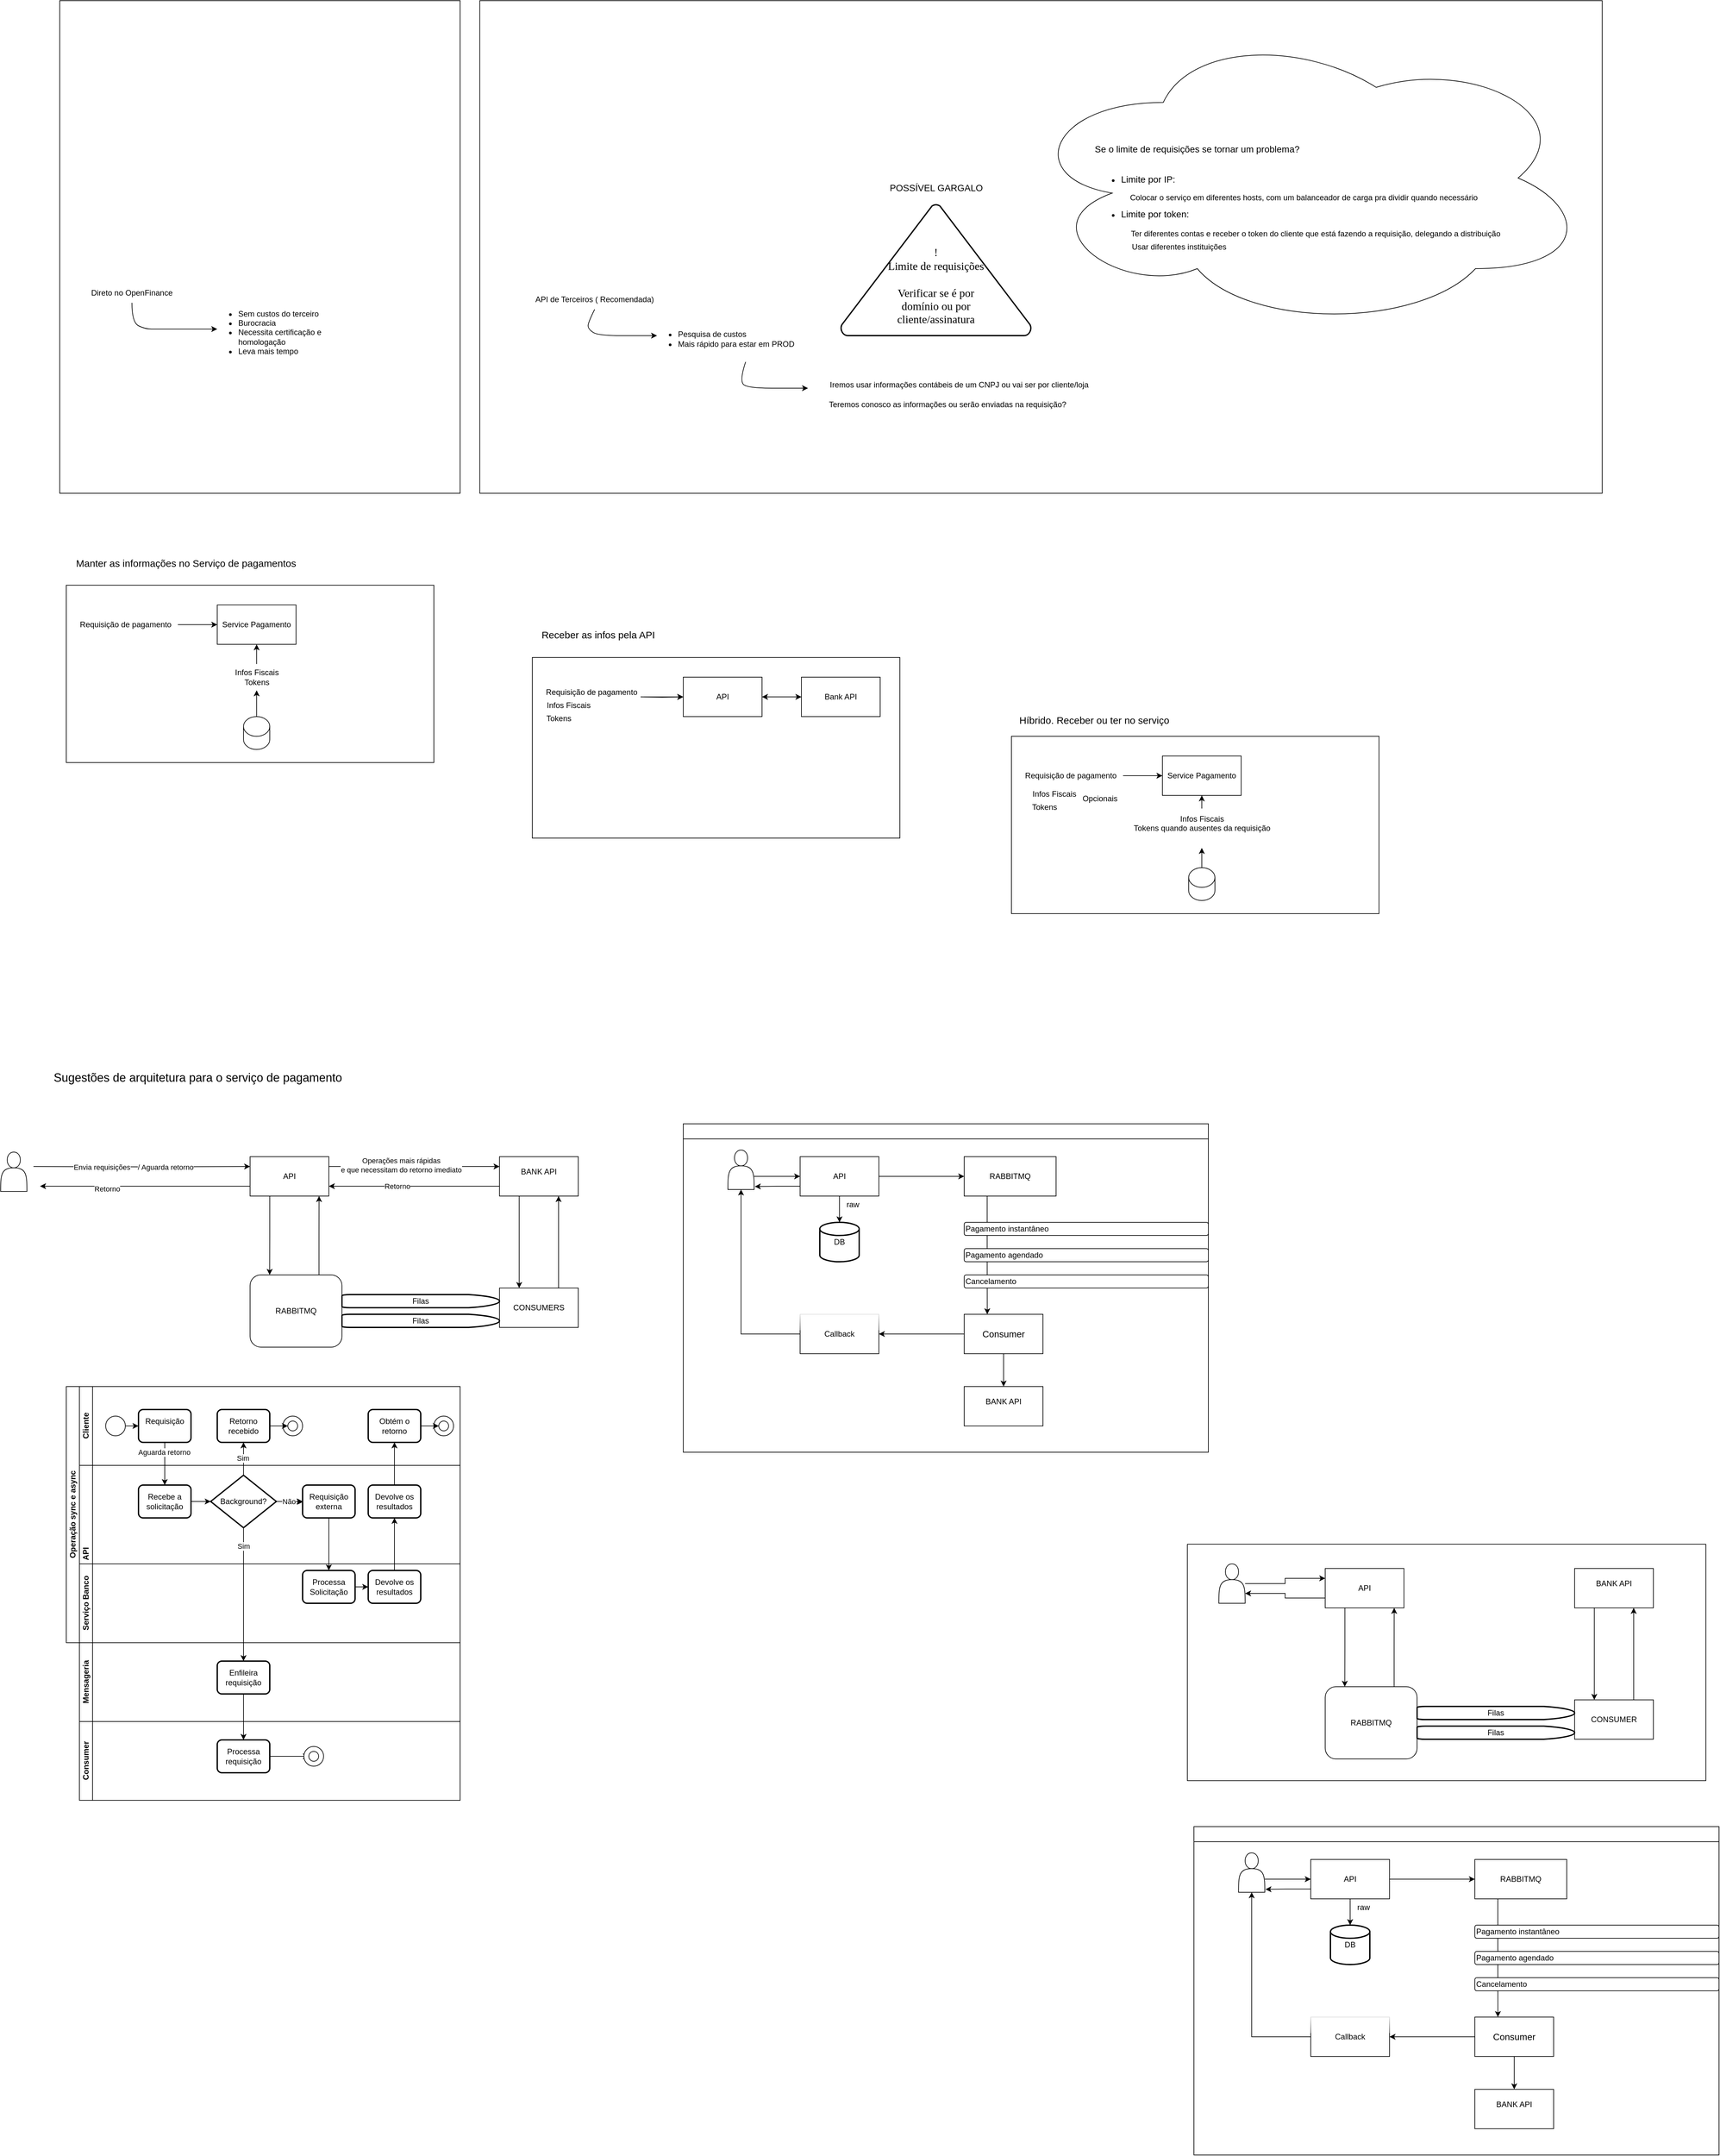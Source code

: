 <mxfile version="26.0.14">
  <diagram name="Page-1" id="8A9vxAhT35mFF_EgVfA0">
    <mxGraphModel dx="2899" dy="2214" grid="1" gridSize="10" guides="1" tooltips="1" connect="1" arrows="1" fold="1" page="1" pageScale="1" pageWidth="850" pageHeight="1100" math="0" shadow="0">
      <root>
        <mxCell id="0" />
        <mxCell id="1" parent="0" />
        <mxCell id="M50GNinpc0-9XSBfkmc_-64" value="" style="rounded=0;whiteSpace=wrap;html=1;fillColor=none;" vertex="1" parent="1">
          <mxGeometry x="-20" y="480" width="560" height="270" as="geometry" />
        </mxCell>
        <mxCell id="M50GNinpc0-9XSBfkmc_-52" value="Direto no OpenFinance" style="text;html=1;align=center;verticalAlign=middle;whiteSpace=wrap;rounded=0;" vertex="1" parent="1">
          <mxGeometry x="5" y="20" width="150" height="30" as="geometry" />
        </mxCell>
        <mxCell id="M50GNinpc0-9XSBfkmc_-54" value="&lt;ul&gt;&lt;li&gt;Sem custos do terceiro&lt;/li&gt;&lt;li&gt;Burocracia&lt;/li&gt;&lt;li&gt;Necessita certificação e homologação&lt;/li&gt;&lt;li&gt;Leva mais tempo&lt;/li&gt;&lt;/ul&gt;" style="text;html=1;align=left;verticalAlign=middle;whiteSpace=wrap;rounded=0;" vertex="1" parent="1">
          <mxGeometry x="200" y="80" width="240" height="30" as="geometry" />
        </mxCell>
        <mxCell id="M50GNinpc0-9XSBfkmc_-59" value="" style="curved=1;endArrow=classic;html=1;rounded=0;exitX=0.5;exitY=1;exitDx=0;exitDy=0;" edge="1" parent="1" source="M50GNinpc0-9XSBfkmc_-52">
          <mxGeometry width="50" height="50" relative="1" as="geometry">
            <mxPoint x="160" y="140" as="sourcePoint" />
            <mxPoint x="210" y="90" as="targetPoint" />
            <Array as="points">
              <mxPoint x="80" y="80" />
              <mxPoint x="100" y="90" />
              <mxPoint x="120" y="90" />
              <mxPoint x="190" y="90" />
            </Array>
          </mxGeometry>
        </mxCell>
        <mxCell id="M50GNinpc0-9XSBfkmc_-60" value="API de Terceiros ( Recomendada)" style="text;html=1;align=center;verticalAlign=middle;whiteSpace=wrap;rounded=0;" vertex="1" parent="1">
          <mxGeometry x="680" y="30" width="210" height="30" as="geometry" />
        </mxCell>
        <mxCell id="M50GNinpc0-9XSBfkmc_-61" value="&lt;ul&gt;&lt;li&gt;Pesquisa de custos&lt;/li&gt;&lt;li&gt;Mais rápido para estar em PROD&lt;/li&gt;&lt;/ul&gt;" style="text;html=1;align=left;verticalAlign=middle;whiteSpace=wrap;rounded=0;" vertex="1" parent="1">
          <mxGeometry x="870" y="90" width="240" height="30" as="geometry" />
        </mxCell>
        <mxCell id="M50GNinpc0-9XSBfkmc_-62" value="" style="curved=1;endArrow=classic;html=1;rounded=0;exitX=0.5;exitY=1;exitDx=0;exitDy=0;" edge="1" parent="1" source="M50GNinpc0-9XSBfkmc_-60">
          <mxGeometry width="50" height="50" relative="1" as="geometry">
            <mxPoint x="830" y="150" as="sourcePoint" />
            <mxPoint x="880" y="100" as="targetPoint" />
            <Array as="points">
              <mxPoint x="775" y="80" />
              <mxPoint x="775" y="90" />
              <mxPoint x="790" y="100" />
              <mxPoint x="860" y="100" />
            </Array>
          </mxGeometry>
        </mxCell>
        <mxCell id="M50GNinpc0-9XSBfkmc_-63" value="&lt;font face=&quot;Garamond&quot; style=&quot;color: light-dark(rgb(0, 0, 0), rgb(255, 255, 102)); font-size: 17px;&quot;&gt;!&lt;/font&gt;&lt;div&gt;&lt;font face=&quot;Garamond&quot; style=&quot;color: light-dark(rgb(0, 0, 0), rgb(255, 255, 102)); font-size: 17px;&quot;&gt;Limite de requisições&lt;/font&gt;&lt;/div&gt;&lt;div&gt;&lt;font face=&quot;Garamond&quot; style=&quot;color: light-dark(rgb(0, 0, 0), rgb(255, 255, 102)); font-size: 17px;&quot;&gt;&lt;br&gt;&lt;/font&gt;&lt;/div&gt;&lt;div&gt;&lt;font face=&quot;Garamond&quot; style=&quot;color: light-dark(rgb(0, 0, 0), rgb(255, 255, 102)); font-size: 17px;&quot;&gt;Verificar se é por domínio ou por cliente/assinatura&lt;/font&gt;&lt;/div&gt;" style="text;html=1;align=center;verticalAlign=middle;whiteSpace=wrap;rounded=0;" vertex="1" parent="1">
          <mxGeometry x="1220" y="-50" width="170" height="150" as="geometry" />
        </mxCell>
        <mxCell id="M50GNinpc0-9XSBfkmc_-66" value="&lt;div&gt;&lt;font style=&quot;font-size: 15px;&quot;&gt;Manter as informações no Serviço de pagamentos&lt;/font&gt;&lt;/div&gt;&lt;div&gt;&lt;font style=&quot;font-size: 15px;&quot;&gt;&lt;br&gt;&lt;/font&gt;&lt;/div&gt;" style="text;html=1;align=center;verticalAlign=middle;resizable=0;points=[];autosize=1;strokeColor=none;fillColor=none;" vertex="1" parent="1">
          <mxGeometry x="-18" y="430" width="360" height="50" as="geometry" />
        </mxCell>
        <mxCell id="M50GNinpc0-9XSBfkmc_-67" value="Service Pagamento" style="rounded=0;whiteSpace=wrap;html=1;" vertex="1" parent="1">
          <mxGeometry x="210" y="510" width="120" height="60" as="geometry" />
        </mxCell>
        <mxCell id="M50GNinpc0-9XSBfkmc_-78" value="" style="edgeStyle=orthogonalEdgeStyle;rounded=0;orthogonalLoop=1;jettySize=auto;html=1;" edge="1" parent="1" source="M50GNinpc0-9XSBfkmc_-68" target="M50GNinpc0-9XSBfkmc_-67">
          <mxGeometry relative="1" as="geometry" />
        </mxCell>
        <mxCell id="M50GNinpc0-9XSBfkmc_-68" value="Requisição de pagamento" style="text;html=1;align=center;verticalAlign=middle;resizable=0;points=[];autosize=1;strokeColor=none;fillColor=none;" vertex="1" parent="1">
          <mxGeometry x="-10" y="525" width="160" height="30" as="geometry" />
        </mxCell>
        <mxCell id="M50GNinpc0-9XSBfkmc_-74" value="" style="edgeStyle=orthogonalEdgeStyle;rounded=0;orthogonalLoop=1;jettySize=auto;html=1;" edge="1" parent="1" source="M50GNinpc0-9XSBfkmc_-71" target="M50GNinpc0-9XSBfkmc_-67">
          <mxGeometry relative="1" as="geometry" />
        </mxCell>
        <mxCell id="M50GNinpc0-9XSBfkmc_-71" value="Infos Fiscais&lt;div&gt;Tokens&lt;/div&gt;" style="text;html=1;align=center;verticalAlign=middle;resizable=0;points=[];autosize=1;strokeColor=none;fillColor=none;" vertex="1" parent="1">
          <mxGeometry x="225" y="600" width="90" height="40" as="geometry" />
        </mxCell>
        <mxCell id="M50GNinpc0-9XSBfkmc_-73" value="" style="edgeStyle=orthogonalEdgeStyle;rounded=0;orthogonalLoop=1;jettySize=auto;html=1;" edge="1" parent="1" source="M50GNinpc0-9XSBfkmc_-72" target="M50GNinpc0-9XSBfkmc_-71">
          <mxGeometry relative="1" as="geometry" />
        </mxCell>
        <mxCell id="M50GNinpc0-9XSBfkmc_-72" value="" style="shape=cylinder3;whiteSpace=wrap;html=1;boundedLbl=1;backgroundOutline=1;size=15;" vertex="1" parent="1">
          <mxGeometry x="250" y="680" width="40" height="50" as="geometry" />
        </mxCell>
        <mxCell id="M50GNinpc0-9XSBfkmc_-79" value="" style="rounded=0;whiteSpace=wrap;html=1;fillColor=none;" vertex="1" parent="1">
          <mxGeometry x="690" y="590" width="560" height="275" as="geometry" />
        </mxCell>
        <mxCell id="M50GNinpc0-9XSBfkmc_-80" value="&lt;div&gt;&lt;font style=&quot;font-size: 15px;&quot;&gt;Receber as infos pela API&lt;/font&gt;&lt;/div&gt;" style="text;html=1;align=center;verticalAlign=middle;resizable=0;points=[];autosize=1;strokeColor=none;fillColor=none;" vertex="1" parent="1">
          <mxGeometry x="690" y="540" width="200" height="30" as="geometry" />
        </mxCell>
        <mxCell id="M50GNinpc0-9XSBfkmc_-81" value="" style="edgeStyle=orthogonalEdgeStyle;rounded=0;orthogonalLoop=1;jettySize=auto;html=1;" edge="1" parent="1" source="M50GNinpc0-9XSBfkmc_-82" target="M50GNinpc0-9XSBfkmc_-90">
          <mxGeometry relative="1" as="geometry" />
        </mxCell>
        <mxCell id="M50GNinpc0-9XSBfkmc_-82" value="API" style="rounded=0;whiteSpace=wrap;html=1;" vertex="1" parent="1">
          <mxGeometry x="920" y="620" width="120" height="60" as="geometry" />
        </mxCell>
        <mxCell id="M50GNinpc0-9XSBfkmc_-83" value="" style="edgeStyle=orthogonalEdgeStyle;rounded=0;orthogonalLoop=1;jettySize=auto;html=1;" edge="1" parent="1" source="M50GNinpc0-9XSBfkmc_-84" target="M50GNinpc0-9XSBfkmc_-82">
          <mxGeometry relative="1" as="geometry" />
        </mxCell>
        <mxCell id="M50GNinpc0-9XSBfkmc_-84" value="Requisição de pagamento&lt;div&gt;&lt;br&gt;&lt;/div&gt;" style="text;html=1;align=center;verticalAlign=middle;resizable=0;points=[];autosize=1;strokeColor=none;fillColor=none;" vertex="1" parent="1">
          <mxGeometry x="700" y="630" width="160" height="40" as="geometry" />
        </mxCell>
        <mxCell id="M50GNinpc0-9XSBfkmc_-85" value="" style="edgeStyle=orthogonalEdgeStyle;rounded=0;orthogonalLoop=1;jettySize=auto;html=1;" edge="1" parent="1" target="M50GNinpc0-9XSBfkmc_-82">
          <mxGeometry relative="1" as="geometry">
            <mxPoint x="855" y="650" as="sourcePoint" />
          </mxGeometry>
        </mxCell>
        <mxCell id="M50GNinpc0-9XSBfkmc_-86" value="Infos Fiscais&lt;div&gt;&lt;br&gt;&lt;/div&gt;" style="text;html=1;align=center;verticalAlign=middle;resizable=0;points=[];autosize=1;strokeColor=none;fillColor=none;" vertex="1" parent="1">
          <mxGeometry x="700" y="650" width="90" height="40" as="geometry" />
        </mxCell>
        <mxCell id="M50GNinpc0-9XSBfkmc_-89" value="" style="edgeStyle=orthogonalEdgeStyle;rounded=0;orthogonalLoop=1;jettySize=auto;html=1;" edge="1" parent="1" source="M50GNinpc0-9XSBfkmc_-90" target="M50GNinpc0-9XSBfkmc_-82">
          <mxGeometry relative="1" as="geometry" />
        </mxCell>
        <mxCell id="M50GNinpc0-9XSBfkmc_-90" value="Bank API" style="rounded=0;whiteSpace=wrap;html=1;" vertex="1" parent="1">
          <mxGeometry x="1100" y="620" width="120" height="60" as="geometry" />
        </mxCell>
        <mxCell id="M50GNinpc0-9XSBfkmc_-91" value="Tokens&lt;div&gt;&lt;br&gt;&lt;/div&gt;" style="text;html=1;align=center;verticalAlign=middle;resizable=0;points=[];autosize=1;strokeColor=none;fillColor=none;" vertex="1" parent="1">
          <mxGeometry x="700" y="670" width="60" height="40" as="geometry" />
        </mxCell>
        <mxCell id="M50GNinpc0-9XSBfkmc_-112" style="edgeStyle=orthogonalEdgeStyle;rounded=0;orthogonalLoop=1;jettySize=auto;html=1;exitX=0.75;exitY=0;exitDx=0;exitDy=0;" edge="1" parent="1" source="M50GNinpc0-9XSBfkmc_-95">
          <mxGeometry relative="1" as="geometry">
            <mxPoint x="365.095" y="1410" as="targetPoint" />
          </mxGeometry>
        </mxCell>
        <mxCell id="M50GNinpc0-9XSBfkmc_-95" value="RABBITMQ" style="rounded=1;whiteSpace=wrap;html=1;" vertex="1" parent="1">
          <mxGeometry x="260" y="1530" width="140" height="110" as="geometry" />
        </mxCell>
        <mxCell id="M50GNinpc0-9XSBfkmc_-110" style="edgeStyle=orthogonalEdgeStyle;rounded=0;orthogonalLoop=1;jettySize=auto;html=1;exitX=0;exitY=0.75;exitDx=0;exitDy=0;entryX=1;entryY=0.75;entryDx=0;entryDy=0;" edge="1" parent="1" source="M50GNinpc0-9XSBfkmc_-96" target="M50GNinpc0-9XSBfkmc_-97">
          <mxGeometry relative="1" as="geometry" />
        </mxCell>
        <mxCell id="M50GNinpc0-9XSBfkmc_-222" value="Retorno" style="edgeLabel;html=1;align=center;verticalAlign=middle;resizable=0;points=[];" vertex="1" connectable="0" parent="M50GNinpc0-9XSBfkmc_-110">
          <mxGeometry x="0.199" relative="1" as="geometry">
            <mxPoint as="offset" />
          </mxGeometry>
        </mxCell>
        <mxCell id="M50GNinpc0-9XSBfkmc_-116" style="edgeStyle=orthogonalEdgeStyle;rounded=0;orthogonalLoop=1;jettySize=auto;html=1;exitX=0.25;exitY=1;exitDx=0;exitDy=0;entryX=0.25;entryY=0;entryDx=0;entryDy=0;" edge="1" parent="1" source="M50GNinpc0-9XSBfkmc_-96" target="M50GNinpc0-9XSBfkmc_-98">
          <mxGeometry relative="1" as="geometry" />
        </mxCell>
        <mxCell id="M50GNinpc0-9XSBfkmc_-96" value="BANK API&lt;div&gt;&lt;br&gt;&lt;/div&gt;" style="rounded=0;whiteSpace=wrap;html=1;" vertex="1" parent="1">
          <mxGeometry x="640" y="1350" width="120" height="60" as="geometry" />
        </mxCell>
        <mxCell id="M50GNinpc0-9XSBfkmc_-109" style="edgeStyle=orthogonalEdgeStyle;rounded=0;orthogonalLoop=1;jettySize=auto;html=1;exitX=1;exitY=0.25;exitDx=0;exitDy=0;entryX=0;entryY=0.25;entryDx=0;entryDy=0;" edge="1" parent="1" source="M50GNinpc0-9XSBfkmc_-97" target="M50GNinpc0-9XSBfkmc_-96">
          <mxGeometry relative="1" as="geometry" />
        </mxCell>
        <mxCell id="M50GNinpc0-9XSBfkmc_-221" value="Operações mais rápidas&lt;div&gt;e que necessitam do retorno imediato&lt;/div&gt;" style="edgeLabel;html=1;align=center;verticalAlign=middle;resizable=0;points=[];" vertex="1" connectable="0" parent="M50GNinpc0-9XSBfkmc_-109">
          <mxGeometry x="-0.425" y="2" relative="1" as="geometry">
            <mxPoint x="35" as="offset" />
          </mxGeometry>
        </mxCell>
        <mxCell id="M50GNinpc0-9XSBfkmc_-115" style="edgeStyle=orthogonalEdgeStyle;rounded=0;orthogonalLoop=1;jettySize=auto;html=1;exitX=0;exitY=0.75;exitDx=0;exitDy=0;" edge="1" parent="1" source="M50GNinpc0-9XSBfkmc_-97">
          <mxGeometry relative="1" as="geometry">
            <mxPoint x="-60" y="1395" as="targetPoint" />
          </mxGeometry>
        </mxCell>
        <mxCell id="M50GNinpc0-9XSBfkmc_-224" value="Retorno" style="edgeLabel;html=1;align=center;verticalAlign=middle;resizable=0;points=[];" vertex="1" connectable="0" parent="M50GNinpc0-9XSBfkmc_-115">
          <mxGeometry x="0.367" y="3" relative="1" as="geometry">
            <mxPoint as="offset" />
          </mxGeometry>
        </mxCell>
        <mxCell id="M50GNinpc0-9XSBfkmc_-97" value="API" style="rounded=0;whiteSpace=wrap;html=1;" vertex="1" parent="1">
          <mxGeometry x="260" y="1350" width="120" height="60" as="geometry" />
        </mxCell>
        <mxCell id="M50GNinpc0-9XSBfkmc_-117" style="edgeStyle=orthogonalEdgeStyle;rounded=0;orthogonalLoop=1;jettySize=auto;html=1;exitX=0.75;exitY=0;exitDx=0;exitDy=0;entryX=0.75;entryY=1;entryDx=0;entryDy=0;" edge="1" parent="1" source="M50GNinpc0-9XSBfkmc_-98" target="M50GNinpc0-9XSBfkmc_-96">
          <mxGeometry relative="1" as="geometry" />
        </mxCell>
        <mxCell id="M50GNinpc0-9XSBfkmc_-98" value="CONSUMERS" style="rounded=0;whiteSpace=wrap;html=1;" vertex="1" parent="1">
          <mxGeometry x="640" y="1550" width="120" height="60" as="geometry" />
        </mxCell>
        <mxCell id="M50GNinpc0-9XSBfkmc_-102" value="&lt;div&gt;&lt;br&gt;&lt;/div&gt;&lt;div&gt;&lt;br&gt;&lt;/div&gt;" style="text;html=1;align=center;verticalAlign=middle;resizable=0;points=[];autosize=1;strokeColor=none;fillColor=none;" vertex="1" parent="1">
          <mxGeometry x="90" y="1363" width="20" height="40" as="geometry" />
        </mxCell>
        <mxCell id="M50GNinpc0-9XSBfkmc_-114" style="edgeStyle=orthogonalEdgeStyle;rounded=0;orthogonalLoop=1;jettySize=auto;html=1;entryX=0;entryY=0.25;entryDx=0;entryDy=0;" edge="1" parent="1" target="M50GNinpc0-9XSBfkmc_-97">
          <mxGeometry relative="1" as="geometry">
            <mxPoint x="-70" y="1365" as="sourcePoint" />
          </mxGeometry>
        </mxCell>
        <mxCell id="M50GNinpc0-9XSBfkmc_-220" value="Envia requisições" style="edgeLabel;html=1;align=center;verticalAlign=middle;resizable=0;points=[];" vertex="1" connectable="0" parent="M50GNinpc0-9XSBfkmc_-114">
          <mxGeometry x="-0.373" relative="1" as="geometry">
            <mxPoint as="offset" />
          </mxGeometry>
        </mxCell>
        <mxCell id="M50GNinpc0-9XSBfkmc_-223" value="/ Aguarda retorno" style="edgeLabel;html=1;align=left;verticalAlign=middle;resizable=0;points=[];" vertex="1" connectable="0" parent="M50GNinpc0-9XSBfkmc_-114">
          <mxGeometry x="-0.048" relative="1" as="geometry">
            <mxPoint as="offset" />
          </mxGeometry>
        </mxCell>
        <mxCell id="M50GNinpc0-9XSBfkmc_-106" value="Filas" style="strokeWidth=2;html=1;shape=mxgraph.flowchart.delay;whiteSpace=wrap;" vertex="1" parent="1">
          <mxGeometry x="400" y="1560" width="240" height="20" as="geometry" />
        </mxCell>
        <mxCell id="M50GNinpc0-9XSBfkmc_-107" value="Filas" style="strokeWidth=2;html=1;shape=mxgraph.flowchart.delay;whiteSpace=wrap;" vertex="1" parent="1">
          <mxGeometry x="400" y="1590" width="240" height="20" as="geometry" />
        </mxCell>
        <mxCell id="M50GNinpc0-9XSBfkmc_-111" style="edgeStyle=orthogonalEdgeStyle;rounded=0;orthogonalLoop=1;jettySize=auto;html=1;exitX=0.25;exitY=1;exitDx=0;exitDy=0;entryX=0.213;entryY=0;entryDx=0;entryDy=0;entryPerimeter=0;" edge="1" parent="1" source="M50GNinpc0-9XSBfkmc_-97" target="M50GNinpc0-9XSBfkmc_-95">
          <mxGeometry relative="1" as="geometry" />
        </mxCell>
        <mxCell id="M50GNinpc0-9XSBfkmc_-136" value="" style="swimlane;startSize=0;" vertex="1" parent="1">
          <mxGeometry x="1688" y="1940" width="790" height="360" as="geometry">
            <mxRectangle x="10" y="1100" width="50" height="40" as="alternateBounds" />
          </mxGeometry>
        </mxCell>
        <mxCell id="M50GNinpc0-9XSBfkmc_-120" style="edgeStyle=orthogonalEdgeStyle;rounded=0;orthogonalLoop=1;jettySize=auto;html=1;exitX=0.75;exitY=0;exitDx=0;exitDy=0;" edge="1" parent="M50GNinpc0-9XSBfkmc_-136" source="M50GNinpc0-9XSBfkmc_-121">
          <mxGeometry relative="1" as="geometry">
            <mxPoint x="315.095" y="97" as="targetPoint" />
          </mxGeometry>
        </mxCell>
        <mxCell id="M50GNinpc0-9XSBfkmc_-121" value="RABBITMQ" style="rounded=1;whiteSpace=wrap;html=1;" vertex="1" parent="M50GNinpc0-9XSBfkmc_-136">
          <mxGeometry x="210" y="217" width="140" height="110" as="geometry" />
        </mxCell>
        <mxCell id="M50GNinpc0-9XSBfkmc_-123" style="edgeStyle=orthogonalEdgeStyle;rounded=0;orthogonalLoop=1;jettySize=auto;html=1;exitX=0.25;exitY=1;exitDx=0;exitDy=0;entryX=0.25;entryY=0;entryDx=0;entryDy=0;" edge="1" parent="M50GNinpc0-9XSBfkmc_-136" source="M50GNinpc0-9XSBfkmc_-124" target="M50GNinpc0-9XSBfkmc_-129">
          <mxGeometry relative="1" as="geometry" />
        </mxCell>
        <mxCell id="M50GNinpc0-9XSBfkmc_-124" value="BANK API&lt;div&gt;&lt;br&gt;&lt;/div&gt;" style="rounded=0;whiteSpace=wrap;html=1;" vertex="1" parent="M50GNinpc0-9XSBfkmc_-136">
          <mxGeometry x="590" y="37" width="120" height="60" as="geometry" />
        </mxCell>
        <mxCell id="M50GNinpc0-9XSBfkmc_-126" style="edgeStyle=orthogonalEdgeStyle;rounded=0;orthogonalLoop=1;jettySize=auto;html=1;exitX=0;exitY=0.75;exitDx=0;exitDy=0;entryX=1;entryY=0.75;entryDx=0;entryDy=0;" edge="1" parent="M50GNinpc0-9XSBfkmc_-136" source="M50GNinpc0-9XSBfkmc_-127" target="M50GNinpc0-9XSBfkmc_-139">
          <mxGeometry relative="1" as="geometry">
            <mxPoint x="122.426" y="95.284" as="targetPoint" />
          </mxGeometry>
        </mxCell>
        <mxCell id="M50GNinpc0-9XSBfkmc_-127" value="API" style="rounded=0;whiteSpace=wrap;html=1;" vertex="1" parent="M50GNinpc0-9XSBfkmc_-136">
          <mxGeometry x="210" y="37" width="120" height="60" as="geometry" />
        </mxCell>
        <mxCell id="M50GNinpc0-9XSBfkmc_-128" style="edgeStyle=orthogonalEdgeStyle;rounded=0;orthogonalLoop=1;jettySize=auto;html=1;exitX=0.75;exitY=0;exitDx=0;exitDy=0;entryX=0.75;entryY=1;entryDx=0;entryDy=0;" edge="1" parent="M50GNinpc0-9XSBfkmc_-136" source="M50GNinpc0-9XSBfkmc_-129" target="M50GNinpc0-9XSBfkmc_-124">
          <mxGeometry relative="1" as="geometry" />
        </mxCell>
        <mxCell id="M50GNinpc0-9XSBfkmc_-129" value="CONSUMER" style="rounded=0;whiteSpace=wrap;html=1;" vertex="1" parent="M50GNinpc0-9XSBfkmc_-136">
          <mxGeometry x="590" y="237" width="120" height="60" as="geometry" />
        </mxCell>
        <mxCell id="M50GNinpc0-9XSBfkmc_-130" value="&lt;div&gt;&lt;br&gt;&lt;/div&gt;&lt;div&gt;&lt;br&gt;&lt;/div&gt;" style="text;html=1;align=center;verticalAlign=middle;resizable=0;points=[];autosize=1;strokeColor=none;fillColor=none;" vertex="1" parent="M50GNinpc0-9XSBfkmc_-136">
          <mxGeometry x="40" y="50" width="20" height="40" as="geometry" />
        </mxCell>
        <mxCell id="M50GNinpc0-9XSBfkmc_-131" style="edgeStyle=orthogonalEdgeStyle;rounded=0;orthogonalLoop=1;jettySize=auto;html=1;entryX=0;entryY=0.25;entryDx=0;entryDy=0;" edge="1" parent="M50GNinpc0-9XSBfkmc_-136" source="M50GNinpc0-9XSBfkmc_-139" target="M50GNinpc0-9XSBfkmc_-127">
          <mxGeometry relative="1" as="geometry">
            <mxPoint x="122.426" y="38.716" as="sourcePoint" />
          </mxGeometry>
        </mxCell>
        <mxCell id="M50GNinpc0-9XSBfkmc_-132" value="Filas" style="strokeWidth=2;html=1;shape=mxgraph.flowchart.delay;whiteSpace=wrap;" vertex="1" parent="M50GNinpc0-9XSBfkmc_-136">
          <mxGeometry x="350" y="247" width="240" height="20" as="geometry" />
        </mxCell>
        <mxCell id="M50GNinpc0-9XSBfkmc_-134" value="Filas" style="strokeWidth=2;html=1;shape=mxgraph.flowchart.delay;whiteSpace=wrap;" vertex="1" parent="M50GNinpc0-9XSBfkmc_-136">
          <mxGeometry x="350" y="277" width="240" height="20" as="geometry" />
        </mxCell>
        <mxCell id="M50GNinpc0-9XSBfkmc_-135" style="edgeStyle=orthogonalEdgeStyle;rounded=0;orthogonalLoop=1;jettySize=auto;html=1;exitX=0.25;exitY=1;exitDx=0;exitDy=0;entryX=0.213;entryY=0;entryDx=0;entryDy=0;entryPerimeter=0;" edge="1" parent="M50GNinpc0-9XSBfkmc_-136" source="M50GNinpc0-9XSBfkmc_-127" target="M50GNinpc0-9XSBfkmc_-121">
          <mxGeometry relative="1" as="geometry" />
        </mxCell>
        <mxCell id="M50GNinpc0-9XSBfkmc_-139" value="" style="shape=actor;whiteSpace=wrap;html=1;" vertex="1" parent="M50GNinpc0-9XSBfkmc_-136">
          <mxGeometry x="48" y="30" width="40" height="60" as="geometry" />
        </mxCell>
        <mxCell id="M50GNinpc0-9XSBfkmc_-137" value="" style="swimlane;strokeColor=default;" vertex="1" parent="1">
          <mxGeometry x="920" y="1300" width="800" height="500" as="geometry">
            <mxRectangle x="12" y="1890" width="50" height="40" as="alternateBounds" />
          </mxGeometry>
        </mxCell>
        <mxCell id="M50GNinpc0-9XSBfkmc_-170" style="edgeStyle=orthogonalEdgeStyle;rounded=0;orthogonalLoop=1;jettySize=auto;html=1;exitX=0.25;exitY=1;exitDx=0;exitDy=0;entryX=0.293;entryY=0;entryDx=0;entryDy=0;entryPerimeter=0;strokeColor=default;" edge="1" parent="M50GNinpc0-9XSBfkmc_-137" source="M50GNinpc0-9XSBfkmc_-144" target="M50GNinpc0-9XSBfkmc_-157">
          <mxGeometry relative="1" as="geometry" />
        </mxCell>
        <mxCell id="M50GNinpc0-9XSBfkmc_-162" value="" style="edgeStyle=orthogonalEdgeStyle;rounded=0;orthogonalLoop=1;jettySize=auto;html=1;strokeColor=default;" edge="1" parent="M50GNinpc0-9XSBfkmc_-137" source="M50GNinpc0-9XSBfkmc_-143" target="M50GNinpc0-9XSBfkmc_-145">
          <mxGeometry relative="1" as="geometry">
            <Array as="points">
              <mxPoint x="128" y="80" />
              <mxPoint x="128" y="80" />
            </Array>
          </mxGeometry>
        </mxCell>
        <mxCell id="M50GNinpc0-9XSBfkmc_-143" value="" style="shape=actor;whiteSpace=wrap;html=1;" vertex="1" parent="M50GNinpc0-9XSBfkmc_-137">
          <mxGeometry x="68" y="40" width="40" height="60" as="geometry" />
        </mxCell>
        <mxCell id="M50GNinpc0-9XSBfkmc_-144" value="RABBITMQ" style="rounded=0;whiteSpace=wrap;html=1;strokeColor=light-dark(#000000,#33FFFF);align=center;verticalAlign=middle;fontFamily=Helvetica;fontSize=12;fontColor=default;fillColor=default;" vertex="1" parent="M50GNinpc0-9XSBfkmc_-137">
          <mxGeometry x="428" y="50" width="140" height="60" as="geometry" />
        </mxCell>
        <mxCell id="M50GNinpc0-9XSBfkmc_-146" style="edgeStyle=orthogonalEdgeStyle;rounded=0;orthogonalLoop=1;jettySize=auto;html=1;exitX=1;exitY=0.5;exitDx=0;exitDy=0;entryX=0;entryY=0.5;entryDx=0;entryDy=0;strokeColor=default;" edge="1" parent="M50GNinpc0-9XSBfkmc_-137" source="M50GNinpc0-9XSBfkmc_-145" target="M50GNinpc0-9XSBfkmc_-144">
          <mxGeometry relative="1" as="geometry" />
        </mxCell>
        <mxCell id="M50GNinpc0-9XSBfkmc_-145" value="API" style="rounded=0;whiteSpace=wrap;html=1;strokeColor=light-dark(#000000,#33FFFF);" vertex="1" parent="M50GNinpc0-9XSBfkmc_-137">
          <mxGeometry x="178" y="50" width="120" height="60" as="geometry" />
        </mxCell>
        <mxCell id="M50GNinpc0-9XSBfkmc_-149" value="&lt;font style=&quot;color: light-dark(rgb(0, 0, 0), rgb(255, 255, 102));&quot;&gt;Pagamento instantâneo&lt;/font&gt;" style="rounded=1;whiteSpace=wrap;html=1;align=left;" vertex="1" parent="M50GNinpc0-9XSBfkmc_-137">
          <mxGeometry x="428" y="150" width="372" height="20" as="geometry" />
        </mxCell>
        <mxCell id="M50GNinpc0-9XSBfkmc_-150" value="&lt;font style=&quot;color: light-dark(rgb(0, 0, 0), rgb(255, 255, 153));&quot;&gt;Pagamento agendado&lt;/font&gt;" style="rounded=1;whiteSpace=wrap;html=1;align=left;strokeColor=default;verticalAlign=middle;fontFamily=Helvetica;fontSize=12;fontColor=default;fillColor=default;" vertex="1" parent="M50GNinpc0-9XSBfkmc_-137">
          <mxGeometry x="428" y="190" width="372" height="20" as="geometry" />
        </mxCell>
        <mxCell id="M50GNinpc0-9XSBfkmc_-151" value="&lt;font style=&quot;color: light-dark(rgb(0, 0, 0), rgb(255, 255, 153));&quot;&gt;Cancelamento&lt;/font&gt;" style="rounded=1;whiteSpace=wrap;html=1;align=left;strokeColor=default;verticalAlign=middle;fontFamily=Helvetica;fontSize=12;fontColor=default;fillColor=default;" vertex="1" parent="M50GNinpc0-9XSBfkmc_-137">
          <mxGeometry x="428" y="230" width="372" height="20" as="geometry" />
        </mxCell>
        <mxCell id="M50GNinpc0-9XSBfkmc_-152" value="DB" style="strokeWidth=2;html=1;shape=mxgraph.flowchart.database;whiteSpace=wrap;" vertex="1" parent="M50GNinpc0-9XSBfkmc_-137">
          <mxGeometry x="208" y="150" width="60" height="60" as="geometry" />
        </mxCell>
        <mxCell id="M50GNinpc0-9XSBfkmc_-153" style="edgeStyle=orthogonalEdgeStyle;rounded=0;orthogonalLoop=1;jettySize=auto;html=1;exitX=0.5;exitY=1;exitDx=0;exitDy=0;entryX=0.5;entryY=0;entryDx=0;entryDy=0;entryPerimeter=0;strokeColor=default;" edge="1" parent="M50GNinpc0-9XSBfkmc_-137" source="M50GNinpc0-9XSBfkmc_-145" target="M50GNinpc0-9XSBfkmc_-152">
          <mxGeometry relative="1" as="geometry" />
        </mxCell>
        <mxCell id="M50GNinpc0-9XSBfkmc_-154" value="raw&lt;div&gt;&lt;br&gt;&lt;/div&gt;" style="text;html=1;align=center;verticalAlign=middle;resizable=0;points=[];autosize=1;strokeColor=none;fillColor=none;" vertex="1" parent="M50GNinpc0-9XSBfkmc_-137">
          <mxGeometry x="238" y="110" width="40" height="40" as="geometry" />
        </mxCell>
        <mxCell id="M50GNinpc0-9XSBfkmc_-167" value="" style="edgeStyle=orthogonalEdgeStyle;rounded=0;orthogonalLoop=1;jettySize=auto;html=1;strokeColor=default;" edge="1" parent="M50GNinpc0-9XSBfkmc_-137" source="M50GNinpc0-9XSBfkmc_-157" target="M50GNinpc0-9XSBfkmc_-164">
          <mxGeometry relative="1" as="geometry" />
        </mxCell>
        <mxCell id="M50GNinpc0-9XSBfkmc_-168" style="edgeStyle=orthogonalEdgeStyle;rounded=0;orthogonalLoop=1;jettySize=auto;html=1;exitX=0;exitY=0.5;exitDx=0;exitDy=0;entryX=1;entryY=0.5;entryDx=0;entryDy=0;strokeColor=default;" edge="1" parent="M50GNinpc0-9XSBfkmc_-137" source="M50GNinpc0-9XSBfkmc_-157" target="M50GNinpc0-9XSBfkmc_-158">
          <mxGeometry relative="1" as="geometry" />
        </mxCell>
        <mxCell id="M50GNinpc0-9XSBfkmc_-157" value="&lt;font style=&quot;font-size: 14px;&quot;&gt;Consumer&lt;/font&gt;" style="rounded=0;whiteSpace=wrap;html=1;strokeColor=light-dark(#000000,#33FFFF);align=center;verticalAlign=middle;fontFamily=Helvetica;fontSize=12;fontColor=default;fillColor=default;" vertex="1" parent="M50GNinpc0-9XSBfkmc_-137">
          <mxGeometry x="428" y="290" width="120" height="60" as="geometry" />
        </mxCell>
        <mxCell id="M50GNinpc0-9XSBfkmc_-163" style="edgeStyle=orthogonalEdgeStyle;rounded=0;orthogonalLoop=1;jettySize=auto;html=1;exitX=0;exitY=0.5;exitDx=0;exitDy=0;entryX=0.5;entryY=1;entryDx=0;entryDy=0;strokeColor=default;" edge="1" parent="M50GNinpc0-9XSBfkmc_-137" source="M50GNinpc0-9XSBfkmc_-158" target="M50GNinpc0-9XSBfkmc_-143">
          <mxGeometry relative="1" as="geometry" />
        </mxCell>
        <mxCell id="M50GNinpc0-9XSBfkmc_-158" value="Callback" style="whiteSpace=wrap;html=1;rounded=0;strokeColor=light-dark(#000000,#33FFFF);align=center;verticalAlign=middle;fontFamily=Helvetica;fontSize=12;fontColor=default;fillColor=default;glass=1;" vertex="1" parent="M50GNinpc0-9XSBfkmc_-137">
          <mxGeometry x="178" y="290" width="120" height="60" as="geometry" />
        </mxCell>
        <mxCell id="M50GNinpc0-9XSBfkmc_-164" value="BANK API&lt;div&gt;&lt;br&gt;&lt;/div&gt;" style="rounded=0;whiteSpace=wrap;html=1;" vertex="1" parent="M50GNinpc0-9XSBfkmc_-137">
          <mxGeometry x="428" y="400" width="120" height="60" as="geometry" />
        </mxCell>
        <mxCell id="M50GNinpc0-9XSBfkmc_-169" style="edgeStyle=orthogonalEdgeStyle;rounded=0;orthogonalLoop=1;jettySize=auto;html=1;exitX=0;exitY=0.75;exitDx=0;exitDy=0;entryX=1.025;entryY=0.924;entryDx=0;entryDy=0;entryPerimeter=0;strokeColor=default;" edge="1" parent="M50GNinpc0-9XSBfkmc_-137" source="M50GNinpc0-9XSBfkmc_-145" target="M50GNinpc0-9XSBfkmc_-143">
          <mxGeometry relative="1" as="geometry" />
        </mxCell>
        <mxCell id="M50GNinpc0-9XSBfkmc_-171" value="Colocar o serviço em diferentes hosts, com um balanceador de carga pra dividir quando necessário" style="text;html=1;align=center;verticalAlign=middle;resizable=0;points=[];autosize=1;strokeColor=none;fillColor=none;" vertex="1" parent="1">
          <mxGeometry x="1590" y="-125" width="550" height="30" as="geometry" />
        </mxCell>
        <mxCell id="M50GNinpc0-9XSBfkmc_-172" value="" style="swimlane;" vertex="1" parent="1">
          <mxGeometry x="1698" y="2370" width="800" height="500" as="geometry">
            <mxRectangle x="12" y="1890" width="50" height="40" as="alternateBounds" />
          </mxGeometry>
        </mxCell>
        <mxCell id="M50GNinpc0-9XSBfkmc_-173" style="edgeStyle=orthogonalEdgeStyle;rounded=0;orthogonalLoop=1;jettySize=auto;html=1;exitX=0.25;exitY=1;exitDx=0;exitDy=0;entryX=0.293;entryY=0;entryDx=0;entryDy=0;entryPerimeter=0;" edge="1" parent="M50GNinpc0-9XSBfkmc_-172" source="M50GNinpc0-9XSBfkmc_-176" target="M50GNinpc0-9XSBfkmc_-187">
          <mxGeometry relative="1" as="geometry" />
        </mxCell>
        <mxCell id="M50GNinpc0-9XSBfkmc_-174" value="" style="edgeStyle=orthogonalEdgeStyle;rounded=0;orthogonalLoop=1;jettySize=auto;html=1;" edge="1" parent="M50GNinpc0-9XSBfkmc_-172" source="M50GNinpc0-9XSBfkmc_-175" target="M50GNinpc0-9XSBfkmc_-178">
          <mxGeometry relative="1" as="geometry">
            <Array as="points">
              <mxPoint x="128" y="80" />
              <mxPoint x="128" y="80" />
            </Array>
          </mxGeometry>
        </mxCell>
        <mxCell id="M50GNinpc0-9XSBfkmc_-175" value="" style="shape=actor;whiteSpace=wrap;html=1;" vertex="1" parent="M50GNinpc0-9XSBfkmc_-172">
          <mxGeometry x="68" y="40" width="40" height="60" as="geometry" />
        </mxCell>
        <mxCell id="M50GNinpc0-9XSBfkmc_-176" value="RABBITMQ" style="rounded=0;whiteSpace=wrap;html=1;strokeColor=light-dark(#000000,#33FFFF);align=center;verticalAlign=middle;fontFamily=Helvetica;fontSize=12;fontColor=default;fillColor=default;" vertex="1" parent="M50GNinpc0-9XSBfkmc_-172">
          <mxGeometry x="428" y="50" width="140" height="60" as="geometry" />
        </mxCell>
        <mxCell id="M50GNinpc0-9XSBfkmc_-177" style="edgeStyle=orthogonalEdgeStyle;rounded=0;orthogonalLoop=1;jettySize=auto;html=1;exitX=1;exitY=0.5;exitDx=0;exitDy=0;entryX=0;entryY=0.5;entryDx=0;entryDy=0;" edge="1" parent="M50GNinpc0-9XSBfkmc_-172" source="M50GNinpc0-9XSBfkmc_-178" target="M50GNinpc0-9XSBfkmc_-176">
          <mxGeometry relative="1" as="geometry" />
        </mxCell>
        <mxCell id="M50GNinpc0-9XSBfkmc_-178" value="API" style="rounded=0;whiteSpace=wrap;html=1;strokeColor=light-dark(#000000,#33FFFF);" vertex="1" parent="M50GNinpc0-9XSBfkmc_-172">
          <mxGeometry x="178" y="50" width="120" height="60" as="geometry" />
        </mxCell>
        <mxCell id="M50GNinpc0-9XSBfkmc_-179" value="&lt;font style=&quot;color: light-dark(rgb(0, 0, 0), rgb(255, 255, 102));&quot;&gt;Pagamento instantâneo&lt;/font&gt;" style="rounded=1;whiteSpace=wrap;html=1;align=left;" vertex="1" parent="M50GNinpc0-9XSBfkmc_-172">
          <mxGeometry x="428" y="150" width="372" height="20" as="geometry" />
        </mxCell>
        <mxCell id="M50GNinpc0-9XSBfkmc_-180" value="&lt;font style=&quot;color: light-dark(rgb(0, 0, 0), rgb(255, 255, 153));&quot;&gt;Pagamento agendado&lt;/font&gt;" style="rounded=1;whiteSpace=wrap;html=1;align=left;strokeColor=default;verticalAlign=middle;fontFamily=Helvetica;fontSize=12;fontColor=default;fillColor=default;" vertex="1" parent="M50GNinpc0-9XSBfkmc_-172">
          <mxGeometry x="428" y="190" width="372" height="20" as="geometry" />
        </mxCell>
        <mxCell id="M50GNinpc0-9XSBfkmc_-181" value="&lt;font style=&quot;color: light-dark(rgb(0, 0, 0), rgb(255, 255, 153));&quot;&gt;Cancelamento&lt;/font&gt;" style="rounded=1;whiteSpace=wrap;html=1;align=left;strokeColor=default;verticalAlign=middle;fontFamily=Helvetica;fontSize=12;fontColor=default;fillColor=default;" vertex="1" parent="M50GNinpc0-9XSBfkmc_-172">
          <mxGeometry x="428" y="230" width="372" height="20" as="geometry" />
        </mxCell>
        <mxCell id="M50GNinpc0-9XSBfkmc_-182" value="DB" style="strokeWidth=2;html=1;shape=mxgraph.flowchart.database;whiteSpace=wrap;" vertex="1" parent="M50GNinpc0-9XSBfkmc_-172">
          <mxGeometry x="208" y="150" width="60" height="60" as="geometry" />
        </mxCell>
        <mxCell id="M50GNinpc0-9XSBfkmc_-183" style="edgeStyle=orthogonalEdgeStyle;rounded=0;orthogonalLoop=1;jettySize=auto;html=1;exitX=0.5;exitY=1;exitDx=0;exitDy=0;entryX=0.5;entryY=0;entryDx=0;entryDy=0;entryPerimeter=0;" edge="1" parent="M50GNinpc0-9XSBfkmc_-172" source="M50GNinpc0-9XSBfkmc_-178" target="M50GNinpc0-9XSBfkmc_-182">
          <mxGeometry relative="1" as="geometry" />
        </mxCell>
        <mxCell id="M50GNinpc0-9XSBfkmc_-184" value="raw&lt;div&gt;&lt;br&gt;&lt;/div&gt;" style="text;html=1;align=center;verticalAlign=middle;resizable=0;points=[];autosize=1;strokeColor=none;fillColor=none;" vertex="1" parent="M50GNinpc0-9XSBfkmc_-172">
          <mxGeometry x="238" y="110" width="40" height="40" as="geometry" />
        </mxCell>
        <mxCell id="M50GNinpc0-9XSBfkmc_-185" value="" style="edgeStyle=orthogonalEdgeStyle;rounded=0;orthogonalLoop=1;jettySize=auto;html=1;" edge="1" parent="M50GNinpc0-9XSBfkmc_-172" source="M50GNinpc0-9XSBfkmc_-187" target="M50GNinpc0-9XSBfkmc_-190">
          <mxGeometry relative="1" as="geometry" />
        </mxCell>
        <mxCell id="M50GNinpc0-9XSBfkmc_-186" style="edgeStyle=orthogonalEdgeStyle;rounded=0;orthogonalLoop=1;jettySize=auto;html=1;exitX=0;exitY=0.5;exitDx=0;exitDy=0;entryX=1;entryY=0.5;entryDx=0;entryDy=0;" edge="1" parent="M50GNinpc0-9XSBfkmc_-172" source="M50GNinpc0-9XSBfkmc_-187" target="M50GNinpc0-9XSBfkmc_-189">
          <mxGeometry relative="1" as="geometry" />
        </mxCell>
        <mxCell id="M50GNinpc0-9XSBfkmc_-187" value="&lt;font style=&quot;font-size: 14px;&quot;&gt;Consumer&lt;/font&gt;" style="rounded=0;whiteSpace=wrap;html=1;strokeColor=light-dark(#000000,#33FFFF);align=center;verticalAlign=middle;fontFamily=Helvetica;fontSize=12;fontColor=default;fillColor=default;" vertex="1" parent="M50GNinpc0-9XSBfkmc_-172">
          <mxGeometry x="428" y="290" width="120" height="60" as="geometry" />
        </mxCell>
        <mxCell id="M50GNinpc0-9XSBfkmc_-188" style="edgeStyle=orthogonalEdgeStyle;rounded=0;orthogonalLoop=1;jettySize=auto;html=1;exitX=0;exitY=0.5;exitDx=0;exitDy=0;entryX=0.5;entryY=1;entryDx=0;entryDy=0;" edge="1" parent="M50GNinpc0-9XSBfkmc_-172" source="M50GNinpc0-9XSBfkmc_-189" target="M50GNinpc0-9XSBfkmc_-175">
          <mxGeometry relative="1" as="geometry" />
        </mxCell>
        <mxCell id="M50GNinpc0-9XSBfkmc_-189" value="Callback" style="whiteSpace=wrap;html=1;rounded=0;strokeColor=light-dark(#000000,#33FFFF);align=center;verticalAlign=middle;fontFamily=Helvetica;fontSize=12;fontColor=default;fillColor=default;glass=1;" vertex="1" parent="M50GNinpc0-9XSBfkmc_-172">
          <mxGeometry x="178" y="290" width="120" height="60" as="geometry" />
        </mxCell>
        <mxCell id="M50GNinpc0-9XSBfkmc_-190" value="BANK API&lt;div&gt;&lt;br&gt;&lt;/div&gt;" style="rounded=0;whiteSpace=wrap;html=1;" vertex="1" parent="M50GNinpc0-9XSBfkmc_-172">
          <mxGeometry x="428" y="400" width="120" height="60" as="geometry" />
        </mxCell>
        <mxCell id="M50GNinpc0-9XSBfkmc_-191" style="edgeStyle=orthogonalEdgeStyle;rounded=0;orthogonalLoop=1;jettySize=auto;html=1;exitX=0;exitY=0.75;exitDx=0;exitDy=0;entryX=1.025;entryY=0.924;entryDx=0;entryDy=0;entryPerimeter=0;" edge="1" parent="M50GNinpc0-9XSBfkmc_-172" source="M50GNinpc0-9XSBfkmc_-178" target="M50GNinpc0-9XSBfkmc_-175">
          <mxGeometry relative="1" as="geometry" />
        </mxCell>
        <mxCell id="M50GNinpc0-9XSBfkmc_-192" value="" style="curved=1;endArrow=classic;html=1;rounded=0;exitX=0.5;exitY=1;exitDx=0;exitDy=0;" edge="1" parent="1">
          <mxGeometry width="50" height="50" relative="1" as="geometry">
            <mxPoint x="1015" y="140" as="sourcePoint" />
            <mxPoint x="1110" y="180" as="targetPoint" />
            <Array as="points">
              <mxPoint x="1005" y="170" />
              <mxPoint x="1020" y="180" />
              <mxPoint x="1090" y="180" />
            </Array>
          </mxGeometry>
        </mxCell>
        <mxCell id="M50GNinpc0-9XSBfkmc_-193" value="Iremos usar informações contábeis de um CNPJ ou vai ser por cliente/loja" style="text;html=1;align=center;verticalAlign=middle;resizable=0;points=[];autosize=1;strokeColor=none;fillColor=none;" vertex="1" parent="1">
          <mxGeometry x="1130" y="160" width="420" height="30" as="geometry" />
        </mxCell>
        <mxCell id="M50GNinpc0-9XSBfkmc_-195" value="" style="strokeWidth=2;html=1;shape=mxgraph.flowchart.extract_or_measurement;whiteSpace=wrap;fillColor=none;" vertex="1" parent="1">
          <mxGeometry x="1160" y="-100" width="290" height="200" as="geometry" />
        </mxCell>
        <mxCell id="M50GNinpc0-9XSBfkmc_-194" value="Teremos conosco as informações ou serão enviadas na requisição?" style="text;html=1;align=left;verticalAlign=middle;resizable=0;points=[];autosize=1;strokeColor=none;fillColor=none;" vertex="1" parent="1">
          <mxGeometry x="1140" y="190" width="390" height="30" as="geometry" />
        </mxCell>
        <mxCell id="M50GNinpc0-9XSBfkmc_-196" value="&lt;font style=&quot;font-size: 14px; color: light-dark(rgb(0, 0, 0), rgb(255, 153, 51));&quot;&gt;POSSÍVEL GARGALO&lt;/font&gt;" style="text;html=1;align=center;verticalAlign=middle;resizable=0;points=[];autosize=1;strokeColor=none;fillColor=none;" vertex="1" parent="1">
          <mxGeometry x="1220" y="-140" width="170" height="30" as="geometry" />
        </mxCell>
        <mxCell id="M50GNinpc0-9XSBfkmc_-197" value="" style="ellipse;shape=cloud;whiteSpace=wrap;html=1;fillColor=none;align=left;strokeColor=light-dark(#000000,#9933FF);" vertex="1" parent="1">
          <mxGeometry x="1435" y="-370" width="865" height="460" as="geometry" />
        </mxCell>
        <mxCell id="M50GNinpc0-9XSBfkmc_-198" value="&lt;font style=&quot;font-size: 14px;&quot;&gt;Se o limite de requisições se tornar um problema?&lt;/font&gt;&lt;div&gt;&lt;font style=&quot;font-size: 14px;&quot;&gt;&lt;br&gt;&lt;/font&gt;&lt;/div&gt;&lt;div&gt;&lt;ul&gt;&lt;li&gt;&lt;font style=&quot;font-size: 14px;&quot;&gt;Limite por IP:&lt;/font&gt;&lt;/li&gt;&lt;/ul&gt;&lt;/div&gt;" style="text;html=1;align=left;verticalAlign=middle;resizable=0;points=[];autosize=1;strokeColor=none;fillColor=none;" vertex="1" parent="1">
          <mxGeometry x="1545" y="-200" width="340" height="90" as="geometry" />
        </mxCell>
        <mxCell id="M50GNinpc0-9XSBfkmc_-199" value="&lt;ul&gt;&lt;li&gt;&lt;font style=&quot;font-size: 14px;&quot;&gt;Limite por token:&lt;/font&gt;&lt;/li&gt;&lt;/ul&gt;" style="text;html=1;align=left;verticalAlign=middle;resizable=0;points=[];autosize=1;strokeColor=none;fillColor=none;" vertex="1" parent="1">
          <mxGeometry x="1545" y="-110" width="170" height="50" as="geometry" />
        </mxCell>
        <mxCell id="M50GNinpc0-9XSBfkmc_-200" value="Ter diferentes contas e receber o token do cliente que está fazendo a requisição, delegando a distribuição&amp;nbsp;" style="text;html=1;align=left;verticalAlign=middle;resizable=0;points=[];autosize=1;strokeColor=none;fillColor=none;" vertex="1" parent="1">
          <mxGeometry x="1600" y="-70" width="590" height="30" as="geometry" />
        </mxCell>
        <mxCell id="M50GNinpc0-9XSBfkmc_-202" value="" style="rounded=0;whiteSpace=wrap;html=1;fillColor=none;" vertex="1" parent="1">
          <mxGeometry x="610" y="-410" width="1710" height="750" as="geometry" />
        </mxCell>
        <mxCell id="M50GNinpc0-9XSBfkmc_-201" value="Usar diferentes instituições" style="text;html=1;align=center;verticalAlign=middle;resizable=0;points=[];autosize=1;strokeColor=none;fillColor=none;" vertex="1" parent="1">
          <mxGeometry x="1590" y="-50" width="170" height="30" as="geometry" />
        </mxCell>
        <mxCell id="M50GNinpc0-9XSBfkmc_-203" value="" style="rounded=0;whiteSpace=wrap;html=1;fillColor=none;" vertex="1" parent="1">
          <mxGeometry x="1420" y="710" width="560" height="270" as="geometry" />
        </mxCell>
        <mxCell id="M50GNinpc0-9XSBfkmc_-204" value="&lt;div&gt;&lt;span style=&quot;font-size: 15px;&quot;&gt;Híbrido. Receber ou ter no serviço&lt;/span&gt;&lt;/div&gt;" style="text;html=1;align=left;verticalAlign=middle;resizable=0;points=[];autosize=1;strokeColor=none;fillColor=none;" vertex="1" parent="1">
          <mxGeometry x="1430" y="670" width="250" height="30" as="geometry" />
        </mxCell>
        <mxCell id="M50GNinpc0-9XSBfkmc_-205" value="Service Pagamento" style="rounded=0;whiteSpace=wrap;html=1;" vertex="1" parent="1">
          <mxGeometry x="1650" y="740" width="120" height="60" as="geometry" />
        </mxCell>
        <mxCell id="M50GNinpc0-9XSBfkmc_-206" value="" style="edgeStyle=orthogonalEdgeStyle;rounded=0;orthogonalLoop=1;jettySize=auto;html=1;" edge="1" parent="1" source="M50GNinpc0-9XSBfkmc_-207" target="M50GNinpc0-9XSBfkmc_-205">
          <mxGeometry relative="1" as="geometry" />
        </mxCell>
        <mxCell id="M50GNinpc0-9XSBfkmc_-207" value="Requisição de pagamento" style="text;html=1;align=center;verticalAlign=middle;resizable=0;points=[];autosize=1;strokeColor=none;fillColor=none;" vertex="1" parent="1">
          <mxGeometry x="1430" y="755" width="160" height="30" as="geometry" />
        </mxCell>
        <mxCell id="M50GNinpc0-9XSBfkmc_-208" value="" style="edgeStyle=orthogonalEdgeStyle;rounded=0;orthogonalLoop=1;jettySize=auto;html=1;" edge="1" parent="1" source="M50GNinpc0-9XSBfkmc_-209" target="M50GNinpc0-9XSBfkmc_-205">
          <mxGeometry relative="1" as="geometry" />
        </mxCell>
        <mxCell id="M50GNinpc0-9XSBfkmc_-209" value="Infos Fiscais&lt;div&gt;Tokens quando ausentes da requisição&lt;/div&gt;&lt;div&gt;&lt;br&gt;&lt;/div&gt;" style="text;html=1;align=center;verticalAlign=middle;resizable=0;points=[];autosize=1;strokeColor=none;fillColor=none;" vertex="1" parent="1">
          <mxGeometry x="1595" y="820" width="230" height="60" as="geometry" />
        </mxCell>
        <mxCell id="M50GNinpc0-9XSBfkmc_-210" value="" style="edgeStyle=orthogonalEdgeStyle;rounded=0;orthogonalLoop=1;jettySize=auto;html=1;" edge="1" parent="1" source="M50GNinpc0-9XSBfkmc_-211" target="M50GNinpc0-9XSBfkmc_-209">
          <mxGeometry relative="1" as="geometry" />
        </mxCell>
        <mxCell id="M50GNinpc0-9XSBfkmc_-211" value="" style="shape=cylinder3;whiteSpace=wrap;html=1;boundedLbl=1;backgroundOutline=1;size=15;" vertex="1" parent="1">
          <mxGeometry x="1690" y="910" width="40" height="50" as="geometry" />
        </mxCell>
        <mxCell id="M50GNinpc0-9XSBfkmc_-212" value="Infos Fiscais&lt;div&gt;&lt;br&gt;&lt;/div&gt;" style="text;html=1;align=center;verticalAlign=middle;resizable=0;points=[];autosize=1;strokeColor=none;fillColor=none;" vertex="1" parent="1">
          <mxGeometry x="1440" y="785" width="90" height="40" as="geometry" />
        </mxCell>
        <mxCell id="M50GNinpc0-9XSBfkmc_-213" value="Tokens&lt;div&gt;&lt;br&gt;&lt;/div&gt;" style="text;html=1;align=center;verticalAlign=middle;resizable=0;points=[];autosize=1;strokeColor=none;fillColor=none;" vertex="1" parent="1">
          <mxGeometry x="1440" y="805" width="60" height="40" as="geometry" />
        </mxCell>
        <mxCell id="M50GNinpc0-9XSBfkmc_-214" value="Opcionais" style="rounded=1;whiteSpace=wrap;html=1;fillColor=none;strokeColor=none;" vertex="1" parent="1">
          <mxGeometry x="1495" y="775" width="120" height="60" as="geometry" />
        </mxCell>
        <mxCell id="M50GNinpc0-9XSBfkmc_-215" value="" style="rounded=0;whiteSpace=wrap;html=1;fillColor=none;" vertex="1" parent="1">
          <mxGeometry x="-30" y="-410" width="610" height="750" as="geometry" />
        </mxCell>
        <mxCell id="M50GNinpc0-9XSBfkmc_-217" value="&lt;span style=&quot;font-size: 18px;&quot;&gt;Sugestões de arquitetura para o serviço de pagamento&lt;/span&gt;" style="text;html=1;align=center;verticalAlign=middle;resizable=0;points=[];autosize=1;strokeColor=none;fillColor=none;" vertex="1" parent="1">
          <mxGeometry x="-50" y="1210" width="460" height="40" as="geometry" />
        </mxCell>
        <mxCell id="M50GNinpc0-9XSBfkmc_-219" value="" style="shape=actor;whiteSpace=wrap;html=1;" vertex="1" parent="1">
          <mxGeometry x="-120" y="1343" width="40" height="60" as="geometry" />
        </mxCell>
        <mxCell id="M50GNinpc0-9XSBfkmc_-231" value="Operação sync e async" style="swimlane;childLayout=stackLayout;resizeParent=1;resizeParentMax=0;horizontal=0;startSize=20;horizontalStack=0;html=1;" vertex="1" parent="1">
          <mxGeometry x="-20" y="1700" width="600" height="390" as="geometry" />
        </mxCell>
        <mxCell id="M50GNinpc0-9XSBfkmc_-232" value="Cliente" style="swimlane;startSize=20;horizontal=0;html=1;" vertex="1" parent="M50GNinpc0-9XSBfkmc_-231">
          <mxGeometry x="20" width="580" height="120" as="geometry" />
        </mxCell>
        <mxCell id="M50GNinpc0-9XSBfkmc_-237" value="" style="edgeStyle=orthogonalEdgeStyle;rounded=0;orthogonalLoop=1;jettySize=auto;html=1;" edge="1" parent="M50GNinpc0-9XSBfkmc_-232" source="M50GNinpc0-9XSBfkmc_-235" target="M50GNinpc0-9XSBfkmc_-236">
          <mxGeometry relative="1" as="geometry" />
        </mxCell>
        <mxCell id="M50GNinpc0-9XSBfkmc_-235" value="" style="verticalLabelPosition=bottom;verticalAlign=top;html=1;shape=mxgraph.flowchart.on-page_reference;" vertex="1" parent="M50GNinpc0-9XSBfkmc_-232">
          <mxGeometry x="40" y="45" width="30" height="30" as="geometry" />
        </mxCell>
        <mxCell id="M50GNinpc0-9XSBfkmc_-236" value="Requisição&lt;div&gt;&lt;br&gt;&lt;/div&gt;" style="rounded=1;whiteSpace=wrap;html=1;absoluteArcSize=1;arcSize=14;strokeWidth=2;" vertex="1" parent="M50GNinpc0-9XSBfkmc_-232">
          <mxGeometry x="90" y="35" width="80" height="50" as="geometry" />
        </mxCell>
        <mxCell id="M50GNinpc0-9XSBfkmc_-256" value="" style="verticalLabelPosition=bottom;verticalAlign=top;html=1;shape=mxgraph.flowchart.on-page_reference;" vertex="1" parent="M50GNinpc0-9XSBfkmc_-232">
          <mxGeometry x="540" y="45" width="30" height="30" as="geometry" />
        </mxCell>
        <mxCell id="M50GNinpc0-9XSBfkmc_-257" value="" style="verticalLabelPosition=bottom;verticalAlign=top;html=1;shape=mxgraph.flowchart.on-page_reference;fillColor=light-dark(#FFFFFF,#FFFFFF);" vertex="1" parent="M50GNinpc0-9XSBfkmc_-232">
          <mxGeometry x="547.5" y="52.5" width="15" height="15" as="geometry" />
        </mxCell>
        <mxCell id="M50GNinpc0-9XSBfkmc_-263" value="" style="verticalLabelPosition=bottom;verticalAlign=top;html=1;shape=mxgraph.flowchart.on-page_reference;" vertex="1" parent="M50GNinpc0-9XSBfkmc_-232">
          <mxGeometry x="310" y="45" width="30" height="30" as="geometry" />
        </mxCell>
        <mxCell id="M50GNinpc0-9XSBfkmc_-264" value="" style="verticalLabelPosition=bottom;verticalAlign=top;html=1;shape=mxgraph.flowchart.on-page_reference;fillColor=light-dark(#FFFFFF,#FFFFFF);" vertex="1" parent="M50GNinpc0-9XSBfkmc_-232">
          <mxGeometry x="317.5" y="52.5" width="15" height="15" as="geometry" />
        </mxCell>
        <mxCell id="M50GNinpc0-9XSBfkmc_-265" value="" style="edgeStyle=orthogonalEdgeStyle;rounded=0;orthogonalLoop=1;jettySize=auto;html=1;" edge="1" parent="M50GNinpc0-9XSBfkmc_-232" source="M50GNinpc0-9XSBfkmc_-266" target="M50GNinpc0-9XSBfkmc_-264">
          <mxGeometry relative="1" as="geometry" />
        </mxCell>
        <mxCell id="M50GNinpc0-9XSBfkmc_-266" value="&lt;div&gt;Retorno recebido&lt;/div&gt;" style="rounded=1;whiteSpace=wrap;html=1;absoluteArcSize=1;arcSize=14;strokeWidth=2;" vertex="1" parent="M50GNinpc0-9XSBfkmc_-232">
          <mxGeometry x="210" y="35" width="80" height="50" as="geometry" />
        </mxCell>
        <mxCell id="M50GNinpc0-9XSBfkmc_-245" style="edgeStyle=orthogonalEdgeStyle;rounded=0;orthogonalLoop=1;jettySize=auto;html=1;" edge="1" parent="M50GNinpc0-9XSBfkmc_-231" source="M50GNinpc0-9XSBfkmc_-236" target="M50GNinpc0-9XSBfkmc_-238">
          <mxGeometry relative="1" as="geometry" />
        </mxCell>
        <mxCell id="M50GNinpc0-9XSBfkmc_-246" value="Aguarda retorno" style="edgeLabel;html=1;align=center;verticalAlign=middle;resizable=0;points=[];" vertex="1" connectable="0" parent="M50GNinpc0-9XSBfkmc_-245">
          <mxGeometry x="-0.555" y="-1" relative="1" as="geometry">
            <mxPoint as="offset" />
          </mxGeometry>
        </mxCell>
        <mxCell id="M50GNinpc0-9XSBfkmc_-233" value="API" style="swimlane;startSize=20;horizontal=0;html=1;align=center;" vertex="1" parent="M50GNinpc0-9XSBfkmc_-231">
          <mxGeometry x="20" y="120" width="580" height="270" as="geometry" />
        </mxCell>
        <mxCell id="M50GNinpc0-9XSBfkmc_-260" value="" style="edgeStyle=orthogonalEdgeStyle;rounded=0;orthogonalLoop=1;jettySize=auto;html=1;" edge="1" parent="M50GNinpc0-9XSBfkmc_-233" source="M50GNinpc0-9XSBfkmc_-238" target="M50GNinpc0-9XSBfkmc_-258">
          <mxGeometry relative="1" as="geometry" />
        </mxCell>
        <mxCell id="M50GNinpc0-9XSBfkmc_-238" value="Recebe a solicitação" style="rounded=1;whiteSpace=wrap;html=1;absoluteArcSize=1;arcSize=14;strokeWidth=2;" vertex="1" parent="M50GNinpc0-9XSBfkmc_-233">
          <mxGeometry x="90" y="30" width="80" height="50" as="geometry" />
        </mxCell>
        <mxCell id="M50GNinpc0-9XSBfkmc_-234" value="Serviço Banco" style="swimlane;startSize=20;horizontal=0;html=1;" vertex="1" parent="M50GNinpc0-9XSBfkmc_-233">
          <mxGeometry y="150" width="580" height="120" as="geometry" />
        </mxCell>
        <mxCell id="M50GNinpc0-9XSBfkmc_-258" value="Background?" style="strokeWidth=2;html=1;shape=mxgraph.flowchart.decision;whiteSpace=wrap;" vertex="1" parent="M50GNinpc0-9XSBfkmc_-233">
          <mxGeometry x="200" y="15" width="100" height="80" as="geometry" />
        </mxCell>
        <mxCell id="M50GNinpc0-9XSBfkmc_-267" value="" style="edgeStyle=orthogonalEdgeStyle;rounded=0;orthogonalLoop=1;jettySize=auto;html=1;" edge="1" parent="M50GNinpc0-9XSBfkmc_-231" source="M50GNinpc0-9XSBfkmc_-258" target="M50GNinpc0-9XSBfkmc_-266">
          <mxGeometry relative="1" as="geometry" />
        </mxCell>
        <mxCell id="M50GNinpc0-9XSBfkmc_-268" value="Sim" style="edgeLabel;html=1;align=center;verticalAlign=middle;resizable=0;points=[];" vertex="1" connectable="0" parent="M50GNinpc0-9XSBfkmc_-267">
          <mxGeometry x="0.047" y="1" relative="1" as="geometry">
            <mxPoint as="offset" />
          </mxGeometry>
        </mxCell>
        <mxCell id="M50GNinpc0-9XSBfkmc_-251" value="Mensageria" style="swimlane;startSize=20;horizontal=0;html=1;" vertex="1" parent="1">
          <mxGeometry y="2090" width="580" height="120" as="geometry" />
        </mxCell>
        <mxCell id="M50GNinpc0-9XSBfkmc_-270" value="&lt;div&gt;Enfileira requisição&lt;/div&gt;" style="rounded=1;whiteSpace=wrap;html=1;absoluteArcSize=1;arcSize=14;strokeWidth=2;" vertex="1" parent="M50GNinpc0-9XSBfkmc_-251">
          <mxGeometry x="210" y="28" width="80" height="50" as="geometry" />
        </mxCell>
        <mxCell id="M50GNinpc0-9XSBfkmc_-240" value="" style="edgeStyle=orthogonalEdgeStyle;rounded=0;orthogonalLoop=1;jettySize=auto;html=1;" edge="1" parent="1" target="M50GNinpc0-9XSBfkmc_-239">
          <mxGeometry relative="1" as="geometry">
            <mxPoint x="320" y="1875.037" as="sourcePoint" />
          </mxGeometry>
        </mxCell>
        <mxCell id="M50GNinpc0-9XSBfkmc_-239" value="&lt;div&gt;Requisição externa&lt;/div&gt;" style="rounded=1;whiteSpace=wrap;html=1;absoluteArcSize=1;arcSize=14;strokeWidth=2;" vertex="1" parent="1">
          <mxGeometry x="340" y="1850" width="80" height="50" as="geometry" />
        </mxCell>
        <mxCell id="M50GNinpc0-9XSBfkmc_-247" value="&lt;div&gt;Devolve os resultados&lt;/div&gt;" style="rounded=1;whiteSpace=wrap;html=1;absoluteArcSize=1;arcSize=14;strokeWidth=2;" vertex="1" parent="1">
          <mxGeometry x="440" y="1850" width="80" height="50" as="geometry" />
        </mxCell>
        <mxCell id="M50GNinpc0-9XSBfkmc_-244" value="" style="edgeStyle=orthogonalEdgeStyle;rounded=0;orthogonalLoop=1;jettySize=auto;html=1;" edge="1" parent="1" source="M50GNinpc0-9XSBfkmc_-241" target="M50GNinpc0-9XSBfkmc_-242">
          <mxGeometry relative="1" as="geometry" />
        </mxCell>
        <mxCell id="M50GNinpc0-9XSBfkmc_-241" value="&lt;div&gt;Processa Solicitação&lt;/div&gt;" style="rounded=1;whiteSpace=wrap;html=1;absoluteArcSize=1;arcSize=14;strokeWidth=2;" vertex="1" parent="1">
          <mxGeometry x="340" y="1980" width="80" height="50" as="geometry" />
        </mxCell>
        <mxCell id="M50GNinpc0-9XSBfkmc_-242" value="&lt;div&gt;Devolve os resultados&lt;/div&gt;" style="rounded=1;whiteSpace=wrap;html=1;absoluteArcSize=1;arcSize=14;strokeWidth=2;" vertex="1" parent="1">
          <mxGeometry x="440" y="1980" width="80" height="50" as="geometry" />
        </mxCell>
        <mxCell id="M50GNinpc0-9XSBfkmc_-243" style="edgeStyle=orthogonalEdgeStyle;rounded=0;orthogonalLoop=1;jettySize=auto;html=1;exitX=0.5;exitY=1;exitDx=0;exitDy=0;entryX=0.5;entryY=0;entryDx=0;entryDy=0;" edge="1" parent="1" source="M50GNinpc0-9XSBfkmc_-239" target="M50GNinpc0-9XSBfkmc_-241">
          <mxGeometry relative="1" as="geometry" />
        </mxCell>
        <mxCell id="M50GNinpc0-9XSBfkmc_-249" style="edgeStyle=orthogonalEdgeStyle;rounded=0;orthogonalLoop=1;jettySize=auto;html=1;entryX=0.5;entryY=1;entryDx=0;entryDy=0;" edge="1" parent="1" source="M50GNinpc0-9XSBfkmc_-242" target="M50GNinpc0-9XSBfkmc_-247">
          <mxGeometry relative="1" as="geometry" />
        </mxCell>
        <mxCell id="M50GNinpc0-9XSBfkmc_-250" style="edgeStyle=orthogonalEdgeStyle;rounded=0;orthogonalLoop=1;jettySize=auto;html=1;entryX=0.5;entryY=1;entryDx=0;entryDy=0;" edge="1" parent="1" source="M50GNinpc0-9XSBfkmc_-247" target="M50GNinpc0-9XSBfkmc_-248">
          <mxGeometry relative="1" as="geometry" />
        </mxCell>
        <mxCell id="M50GNinpc0-9XSBfkmc_-262" value="" style="edgeStyle=orthogonalEdgeStyle;rounded=0;orthogonalLoop=1;jettySize=auto;html=1;" edge="1" parent="1" source="M50GNinpc0-9XSBfkmc_-248" target="M50GNinpc0-9XSBfkmc_-257">
          <mxGeometry relative="1" as="geometry" />
        </mxCell>
        <mxCell id="M50GNinpc0-9XSBfkmc_-248" value="&lt;div&gt;Obtém o retorno&lt;/div&gt;" style="rounded=1;whiteSpace=wrap;html=1;absoluteArcSize=1;arcSize=14;strokeWidth=2;" vertex="1" parent="1">
          <mxGeometry x="440" y="1735" width="80" height="50" as="geometry" />
        </mxCell>
        <mxCell id="M50GNinpc0-9XSBfkmc_-259" value="" style="edgeStyle=orthogonalEdgeStyle;rounded=0;orthogonalLoop=1;jettySize=auto;html=1;" edge="1" parent="1" source="M50GNinpc0-9XSBfkmc_-258" target="M50GNinpc0-9XSBfkmc_-239">
          <mxGeometry relative="1" as="geometry" />
        </mxCell>
        <mxCell id="M50GNinpc0-9XSBfkmc_-261" value="Não" style="edgeLabel;html=1;align=center;verticalAlign=middle;resizable=0;points=[];" vertex="1" connectable="0" parent="M50GNinpc0-9XSBfkmc_-259">
          <mxGeometry x="-0.082" relative="1" as="geometry">
            <mxPoint as="offset" />
          </mxGeometry>
        </mxCell>
        <mxCell id="M50GNinpc0-9XSBfkmc_-271" style="edgeStyle=orthogonalEdgeStyle;rounded=0;orthogonalLoop=1;jettySize=auto;html=1;exitX=0.5;exitY=1;exitDx=0;exitDy=0;exitPerimeter=0;entryX=0.5;entryY=0;entryDx=0;entryDy=0;" edge="1" parent="1" source="M50GNinpc0-9XSBfkmc_-258" target="M50GNinpc0-9XSBfkmc_-270">
          <mxGeometry relative="1" as="geometry" />
        </mxCell>
        <mxCell id="M50GNinpc0-9XSBfkmc_-272" value="Sim" style="edgeLabel;html=1;align=center;verticalAlign=middle;resizable=0;points=[];" vertex="1" connectable="0" parent="M50GNinpc0-9XSBfkmc_-271">
          <mxGeometry x="-0.731" relative="1" as="geometry">
            <mxPoint as="offset" />
          </mxGeometry>
        </mxCell>
        <mxCell id="M50GNinpc0-9XSBfkmc_-275" value="Consumer" style="swimlane;startSize=20;horizontal=0;html=1;" vertex="1" parent="1">
          <mxGeometry y="2210" width="580" height="120" as="geometry" />
        </mxCell>
        <mxCell id="M50GNinpc0-9XSBfkmc_-280" value="" style="edgeStyle=orthogonalEdgeStyle;rounded=0;orthogonalLoop=1;jettySize=auto;html=1;" edge="1" parent="M50GNinpc0-9XSBfkmc_-275" source="M50GNinpc0-9XSBfkmc_-276" target="M50GNinpc0-9XSBfkmc_-279">
          <mxGeometry relative="1" as="geometry" />
        </mxCell>
        <mxCell id="M50GNinpc0-9XSBfkmc_-276" value="&lt;div&gt;Processa&lt;/div&gt;&lt;div&gt;requisição&lt;/div&gt;" style="rounded=1;whiteSpace=wrap;html=1;absoluteArcSize=1;arcSize=14;strokeWidth=2;" vertex="1" parent="M50GNinpc0-9XSBfkmc_-275">
          <mxGeometry x="210" y="28" width="80" height="50" as="geometry" />
        </mxCell>
        <mxCell id="M50GNinpc0-9XSBfkmc_-278" value="" style="verticalLabelPosition=bottom;verticalAlign=top;html=1;shape=mxgraph.flowchart.on-page_reference;" vertex="1" parent="M50GNinpc0-9XSBfkmc_-275">
          <mxGeometry x="342" y="38" width="30" height="30" as="geometry" />
        </mxCell>
        <mxCell id="M50GNinpc0-9XSBfkmc_-279" value="" style="verticalLabelPosition=bottom;verticalAlign=top;html=1;shape=mxgraph.flowchart.on-page_reference;fillColor=light-dark(#FFFFFF,#FFFFFF);" vertex="1" parent="M50GNinpc0-9XSBfkmc_-275">
          <mxGeometry x="349.5" y="45.5" width="15" height="15" as="geometry" />
        </mxCell>
        <mxCell id="M50GNinpc0-9XSBfkmc_-277" value="" style="edgeStyle=orthogonalEdgeStyle;rounded=0;orthogonalLoop=1;jettySize=auto;html=1;" edge="1" parent="1" source="M50GNinpc0-9XSBfkmc_-270" target="M50GNinpc0-9XSBfkmc_-276">
          <mxGeometry relative="1" as="geometry" />
        </mxCell>
      </root>
    </mxGraphModel>
  </diagram>
</mxfile>
